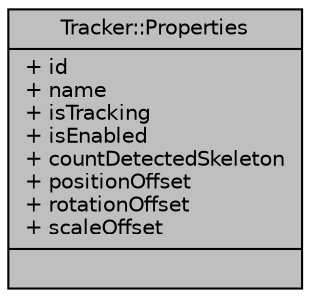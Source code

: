 digraph "Tracker::Properties"
{
 // LATEX_PDF_SIZE
  edge [fontname="Helvetica",fontsize="10",labelfontname="Helvetica",labelfontsize="10"];
  node [fontname="Helvetica",fontsize="10",shape=record];
  Node1 [label="{Tracker::Properties\n|+ id\l+ name\l+ isTracking\l+ isEnabled\l+ countDetectedSkeleton\l+ positionOffset\l+ rotationOffset\l+ scaleOffset\l|}",height=0.2,width=0.4,color="black", fillcolor="grey75", style="filled", fontcolor="black",tooltip=" "];
}
